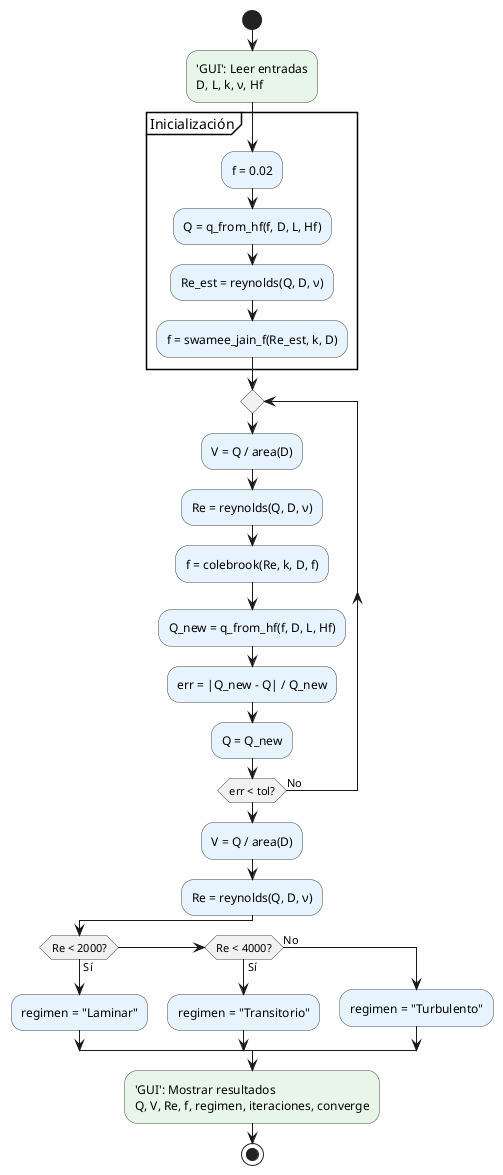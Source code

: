 
@startuml Caudal_activity
skinparam backgroundColor white
skinparam activity {
  BackgroundColor<<io>> #E8F5E9
  BackgroundColor<<calc>> #E7F3FF
  BackgroundColor<<decision>> #FFF3E0
  BorderColor #444
}

start
:'GUI': Leer entradas\nD, L, k, ν, Hf; <<io>>

partition "Inicialización" {
  :f = 0.02; <<calc>>
  :Q = q_from_hf(f, D, L, Hf); <<calc>>
  :Re_est = reynolds(Q, D, ν); <<calc>>
  :f = swamee_jain_f(Re_est, k, D); <<calc>>
}

repeat
  :V = Q / area(D); <<calc>>
  :Re = reynolds(Q, D, ν); <<calc>>
  :f = colebrook(Re, k, D, f); <<calc>>
  :Q_new = q_from_hf(f, D, L, Hf); <<calc>>
  :err = |Q_new - Q| / Q_new; <<calc>>
  :Q = Q_new; <<calc>>
repeat while (err < tol?) is (No)

:V = Q / area(D); <<calc>>
:Re = reynolds(Q, D, ν); <<calc>>
if (Re < 2000?) then (Sí)
  :regimen = "Laminar"; <<calc>>
elseif (Re < 4000?) then (Sí)
  :regimen = "Transitorio"; <<calc>>
else (No)
  :regimen = "Turbulento"; <<calc>>
endif

:'GUI': Mostrar resultados\nQ, V, Re, f, regimen, iteraciones, converge; <<io>>
stop
@enduml
